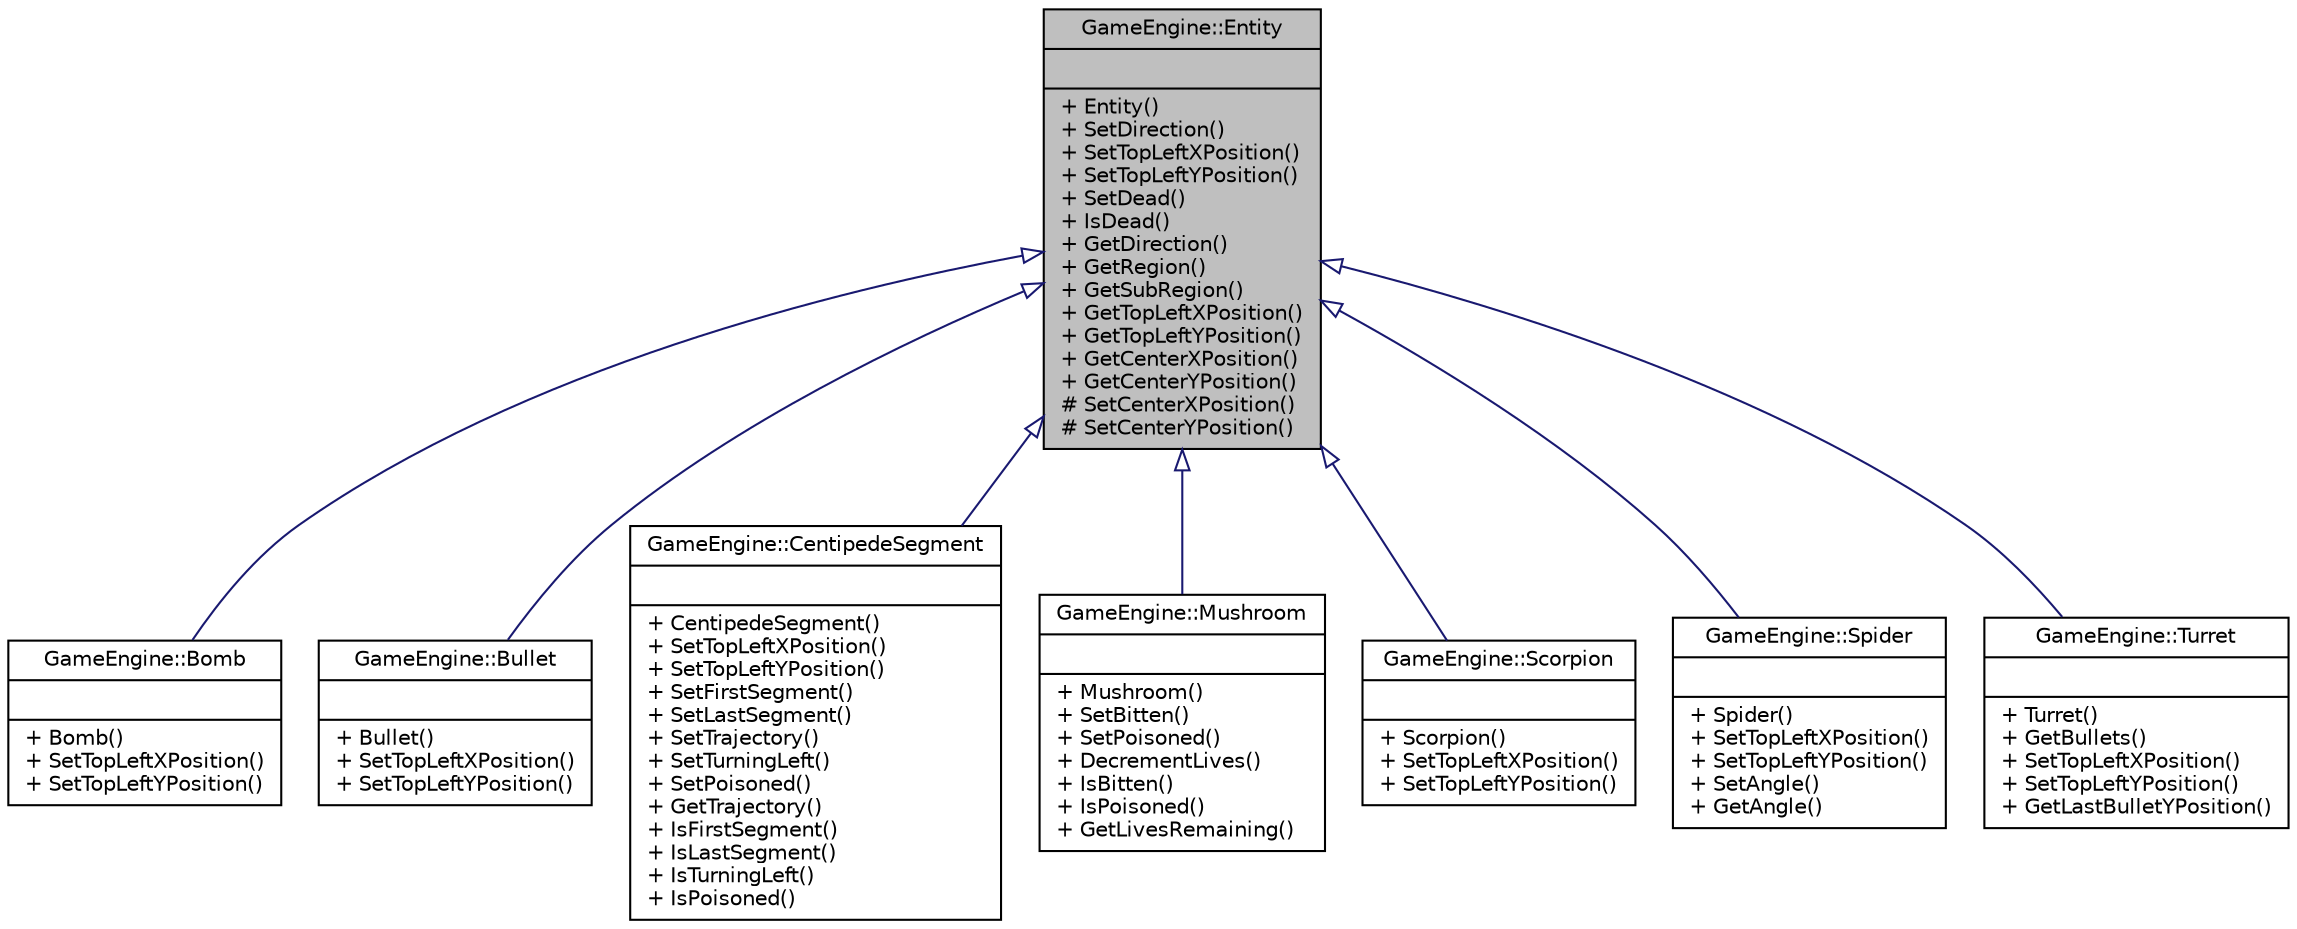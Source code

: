 digraph "GameEngine::Entity"
{
  edge [fontname="Helvetica",fontsize="10",labelfontname="Helvetica",labelfontsize="10"];
  node [fontname="Helvetica",fontsize="10",shape=record];
  Node0 [label="{GameEngine::Entity\n||+ Entity()\l+ SetDirection()\l+ SetTopLeftXPosition()\l+ SetTopLeftYPosition()\l+ SetDead()\l+ IsDead()\l+ GetDirection()\l+ GetRegion()\l+ GetSubRegion()\l+ GetTopLeftXPosition()\l+ GetTopLeftYPosition()\l+ GetCenterXPosition()\l+ GetCenterYPosition()\l# SetCenterXPosition()\l# SetCenterYPosition()\l}",height=0.2,width=0.4,color="black", fillcolor="grey75", style="filled", fontcolor="black"];
  Node0 -> Node1 [dir="back",color="midnightblue",fontsize="10",style="solid",arrowtail="onormal",fontname="Helvetica"];
  Node1 [label="{GameEngine::Bomb\n||+ Bomb()\l+ SetTopLeftXPosition()\l+ SetTopLeftYPosition()\l}",height=0.2,width=0.4,color="black", fillcolor="white", style="filled",URL="$class_game_engine_1_1_bomb.html"];
  Node0 -> Node2 [dir="back",color="midnightblue",fontsize="10",style="solid",arrowtail="onormal",fontname="Helvetica"];
  Node2 [label="{GameEngine::Bullet\n||+ Bullet()\l+ SetTopLeftXPosition()\l+ SetTopLeftYPosition()\l}",height=0.2,width=0.4,color="black", fillcolor="white", style="filled",URL="$class_game_engine_1_1_bullet.html"];
  Node0 -> Node3 [dir="back",color="midnightblue",fontsize="10",style="solid",arrowtail="onormal",fontname="Helvetica"];
  Node3 [label="{GameEngine::CentipedeSegment\n||+ CentipedeSegment()\l+ SetTopLeftXPosition()\l+ SetTopLeftYPosition()\l+ SetFirstSegment()\l+ SetLastSegment()\l+ SetTrajectory()\l+ SetTurningLeft()\l+ SetPoisoned()\l+ GetTrajectory()\l+ IsFirstSegment()\l+ IsLastSegment()\l+ IsTurningLeft()\l+ IsPoisoned()\l}",height=0.2,width=0.4,color="black", fillcolor="white", style="filled",URL="$class_game_engine_1_1_centipede_segment.html"];
  Node0 -> Node4 [dir="back",color="midnightblue",fontsize="10",style="solid",arrowtail="onormal",fontname="Helvetica"];
  Node4 [label="{GameEngine::Mushroom\n||+ Mushroom()\l+ SetBitten()\l+ SetPoisoned()\l+ DecrementLives()\l+ IsBitten()\l+ IsPoisoned()\l+ GetLivesRemaining()\l}",height=0.2,width=0.4,color="black", fillcolor="white", style="filled",URL="$class_game_engine_1_1_mushroom.html"];
  Node0 -> Node5 [dir="back",color="midnightblue",fontsize="10",style="solid",arrowtail="onormal",fontname="Helvetica"];
  Node5 [label="{GameEngine::Scorpion\n||+ Scorpion()\l+ SetTopLeftXPosition()\l+ SetTopLeftYPosition()\l}",height=0.2,width=0.4,color="black", fillcolor="white", style="filled",URL="$class_game_engine_1_1_scorpion.html"];
  Node0 -> Node6 [dir="back",color="midnightblue",fontsize="10",style="solid",arrowtail="onormal",fontname="Helvetica"];
  Node6 [label="{GameEngine::Spider\n||+ Spider()\l+ SetTopLeftXPosition()\l+ SetTopLeftYPosition()\l+ SetAngle()\l+ GetAngle()\l}",height=0.2,width=0.4,color="black", fillcolor="white", style="filled",URL="$class_game_engine_1_1_spider.html"];
  Node0 -> Node7 [dir="back",color="midnightblue",fontsize="10",style="solid",arrowtail="onormal",fontname="Helvetica"];
  Node7 [label="{GameEngine::Turret\n||+ Turret()\l+ GetBullets()\l+ SetTopLeftXPosition()\l+ SetTopLeftYPosition()\l+ GetLastBulletYPosition()\l}",height=0.2,width=0.4,color="black", fillcolor="white", style="filled",URL="$class_game_engine_1_1_turret.html"];
}
